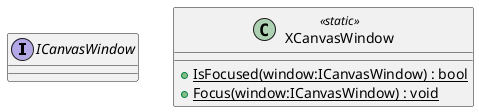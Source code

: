 @startuml
interface ICanvasWindow {
}
class XCanvasWindow <<static>> {
    + {static} IsFocused(window:ICanvasWindow) : bool
    + {static} Focus(window:ICanvasWindow) : void
}
@enduml
